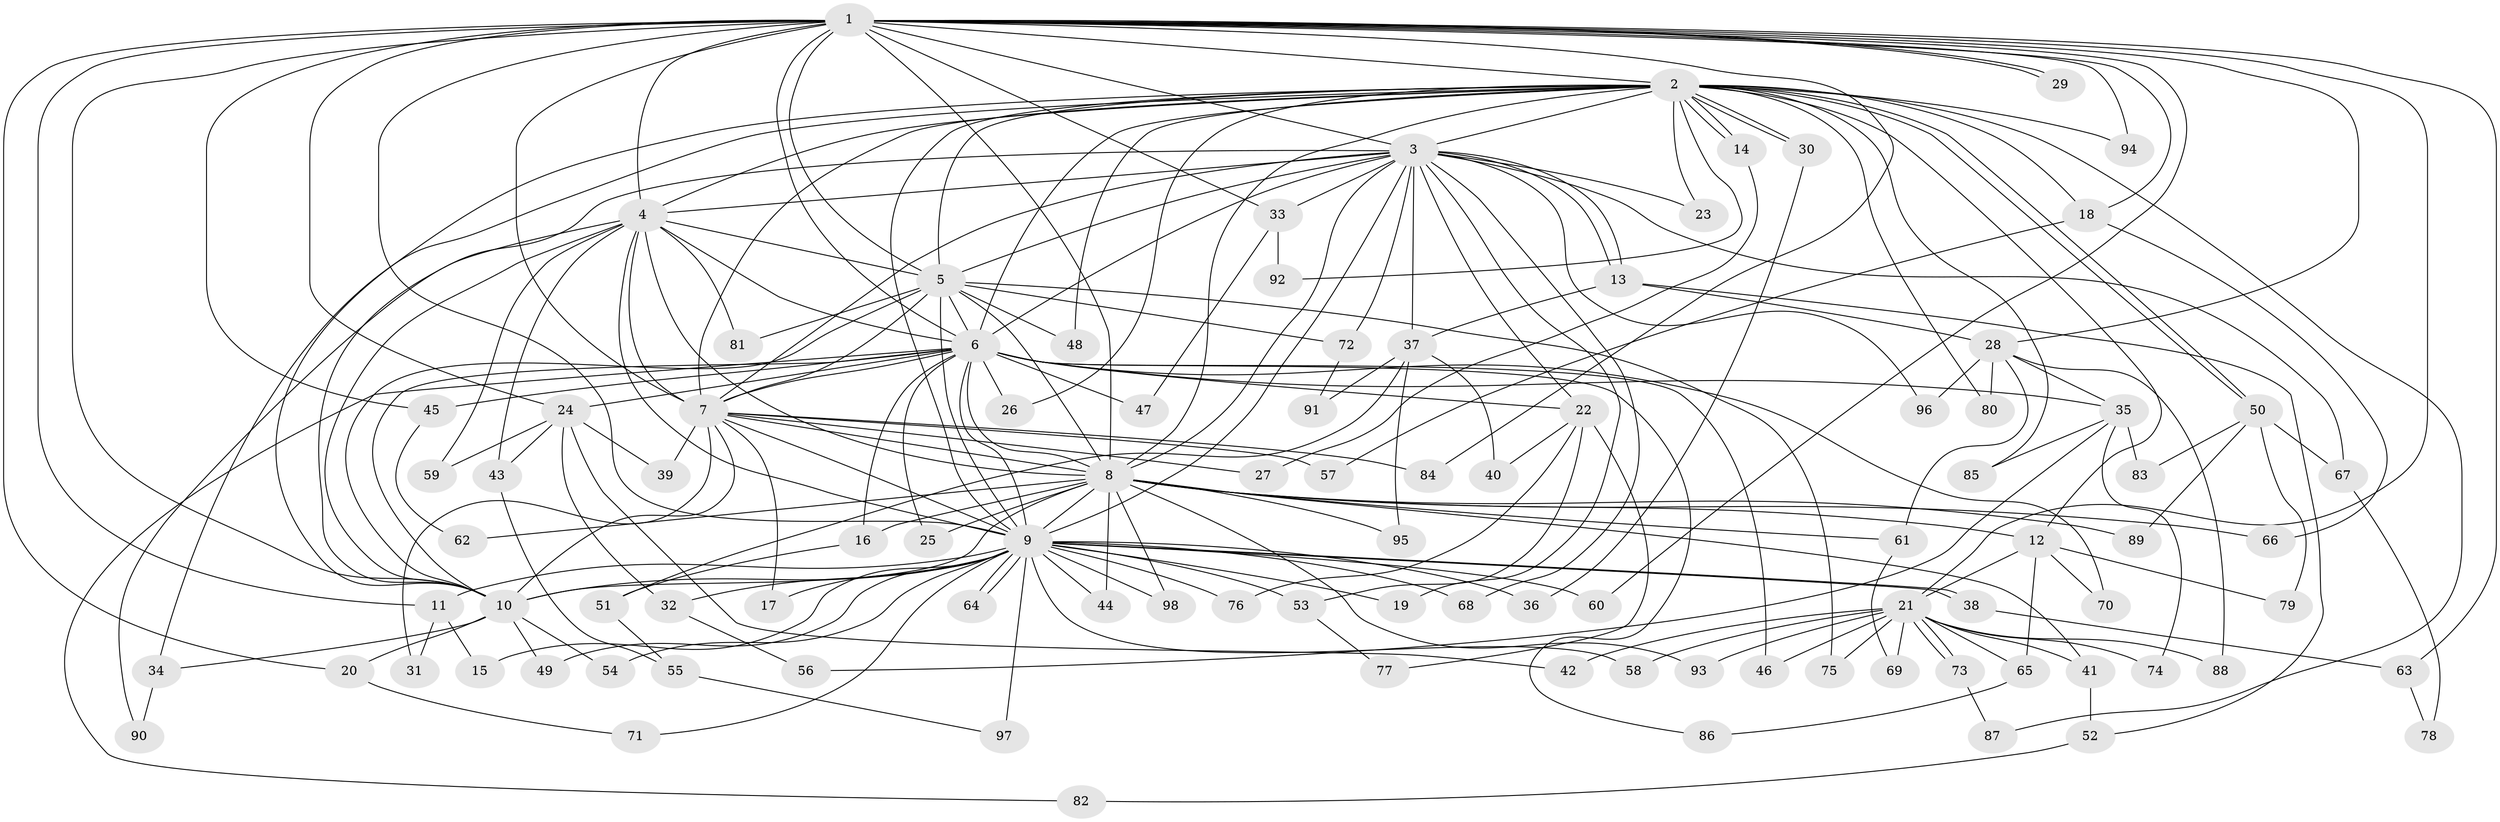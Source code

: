 // Generated by graph-tools (version 1.1) at 2025/49/03/09/25 03:49:38]
// undirected, 98 vertices, 221 edges
graph export_dot {
graph [start="1"]
  node [color=gray90,style=filled];
  1;
  2;
  3;
  4;
  5;
  6;
  7;
  8;
  9;
  10;
  11;
  12;
  13;
  14;
  15;
  16;
  17;
  18;
  19;
  20;
  21;
  22;
  23;
  24;
  25;
  26;
  27;
  28;
  29;
  30;
  31;
  32;
  33;
  34;
  35;
  36;
  37;
  38;
  39;
  40;
  41;
  42;
  43;
  44;
  45;
  46;
  47;
  48;
  49;
  50;
  51;
  52;
  53;
  54;
  55;
  56;
  57;
  58;
  59;
  60;
  61;
  62;
  63;
  64;
  65;
  66;
  67;
  68;
  69;
  70;
  71;
  72;
  73;
  74;
  75;
  76;
  77;
  78;
  79;
  80;
  81;
  82;
  83;
  84;
  85;
  86;
  87;
  88;
  89;
  90;
  91;
  92;
  93;
  94;
  95;
  96;
  97;
  98;
  1 -- 2;
  1 -- 3;
  1 -- 4;
  1 -- 5;
  1 -- 6;
  1 -- 7;
  1 -- 8;
  1 -- 9;
  1 -- 10;
  1 -- 11;
  1 -- 18;
  1 -- 20;
  1 -- 21;
  1 -- 24;
  1 -- 28;
  1 -- 29;
  1 -- 29;
  1 -- 33;
  1 -- 45;
  1 -- 60;
  1 -- 63;
  1 -- 84;
  1 -- 94;
  2 -- 3;
  2 -- 4;
  2 -- 5;
  2 -- 6;
  2 -- 7;
  2 -- 8;
  2 -- 9;
  2 -- 10;
  2 -- 12;
  2 -- 14;
  2 -- 14;
  2 -- 18;
  2 -- 23;
  2 -- 26;
  2 -- 30;
  2 -- 30;
  2 -- 34;
  2 -- 48;
  2 -- 50;
  2 -- 50;
  2 -- 80;
  2 -- 85;
  2 -- 87;
  2 -- 92;
  2 -- 94;
  3 -- 4;
  3 -- 5;
  3 -- 6;
  3 -- 7;
  3 -- 8;
  3 -- 9;
  3 -- 10;
  3 -- 13;
  3 -- 13;
  3 -- 19;
  3 -- 22;
  3 -- 23;
  3 -- 33;
  3 -- 37;
  3 -- 67;
  3 -- 68;
  3 -- 72;
  3 -- 96;
  4 -- 5;
  4 -- 6;
  4 -- 7;
  4 -- 8;
  4 -- 9;
  4 -- 10;
  4 -- 43;
  4 -- 59;
  4 -- 81;
  4 -- 90;
  5 -- 6;
  5 -- 7;
  5 -- 8;
  5 -- 9;
  5 -- 10;
  5 -- 48;
  5 -- 72;
  5 -- 75;
  5 -- 81;
  6 -- 7;
  6 -- 8;
  6 -- 9;
  6 -- 10;
  6 -- 16;
  6 -- 22;
  6 -- 24;
  6 -- 25;
  6 -- 26;
  6 -- 35;
  6 -- 45;
  6 -- 46;
  6 -- 47;
  6 -- 70;
  6 -- 82;
  6 -- 86;
  7 -- 8;
  7 -- 9;
  7 -- 10;
  7 -- 17;
  7 -- 27;
  7 -- 31;
  7 -- 39;
  7 -- 57;
  7 -- 84;
  8 -- 9;
  8 -- 10;
  8 -- 12;
  8 -- 16;
  8 -- 25;
  8 -- 41;
  8 -- 44;
  8 -- 61;
  8 -- 62;
  8 -- 66;
  8 -- 89;
  8 -- 93;
  8 -- 95;
  8 -- 98;
  9 -- 10;
  9 -- 11;
  9 -- 15;
  9 -- 17;
  9 -- 19;
  9 -- 32;
  9 -- 36;
  9 -- 38;
  9 -- 38;
  9 -- 44;
  9 -- 49;
  9 -- 53;
  9 -- 54;
  9 -- 58;
  9 -- 60;
  9 -- 64;
  9 -- 64;
  9 -- 68;
  9 -- 71;
  9 -- 76;
  9 -- 97;
  9 -- 98;
  10 -- 20;
  10 -- 34;
  10 -- 49;
  10 -- 54;
  11 -- 15;
  11 -- 31;
  12 -- 21;
  12 -- 65;
  12 -- 70;
  12 -- 79;
  13 -- 28;
  13 -- 37;
  13 -- 52;
  14 -- 27;
  16 -- 51;
  18 -- 57;
  18 -- 66;
  20 -- 71;
  21 -- 41;
  21 -- 42;
  21 -- 46;
  21 -- 58;
  21 -- 65;
  21 -- 69;
  21 -- 73;
  21 -- 73;
  21 -- 74;
  21 -- 75;
  21 -- 88;
  21 -- 93;
  22 -- 40;
  22 -- 53;
  22 -- 76;
  22 -- 77;
  24 -- 32;
  24 -- 39;
  24 -- 42;
  24 -- 43;
  24 -- 59;
  28 -- 35;
  28 -- 61;
  28 -- 80;
  28 -- 88;
  28 -- 96;
  30 -- 36;
  32 -- 56;
  33 -- 47;
  33 -- 92;
  34 -- 90;
  35 -- 56;
  35 -- 74;
  35 -- 83;
  35 -- 85;
  37 -- 40;
  37 -- 51;
  37 -- 91;
  37 -- 95;
  38 -- 63;
  41 -- 52;
  43 -- 55;
  45 -- 62;
  50 -- 67;
  50 -- 79;
  50 -- 83;
  50 -- 89;
  51 -- 55;
  52 -- 82;
  53 -- 77;
  55 -- 97;
  61 -- 69;
  63 -- 78;
  65 -- 86;
  67 -- 78;
  72 -- 91;
  73 -- 87;
}
